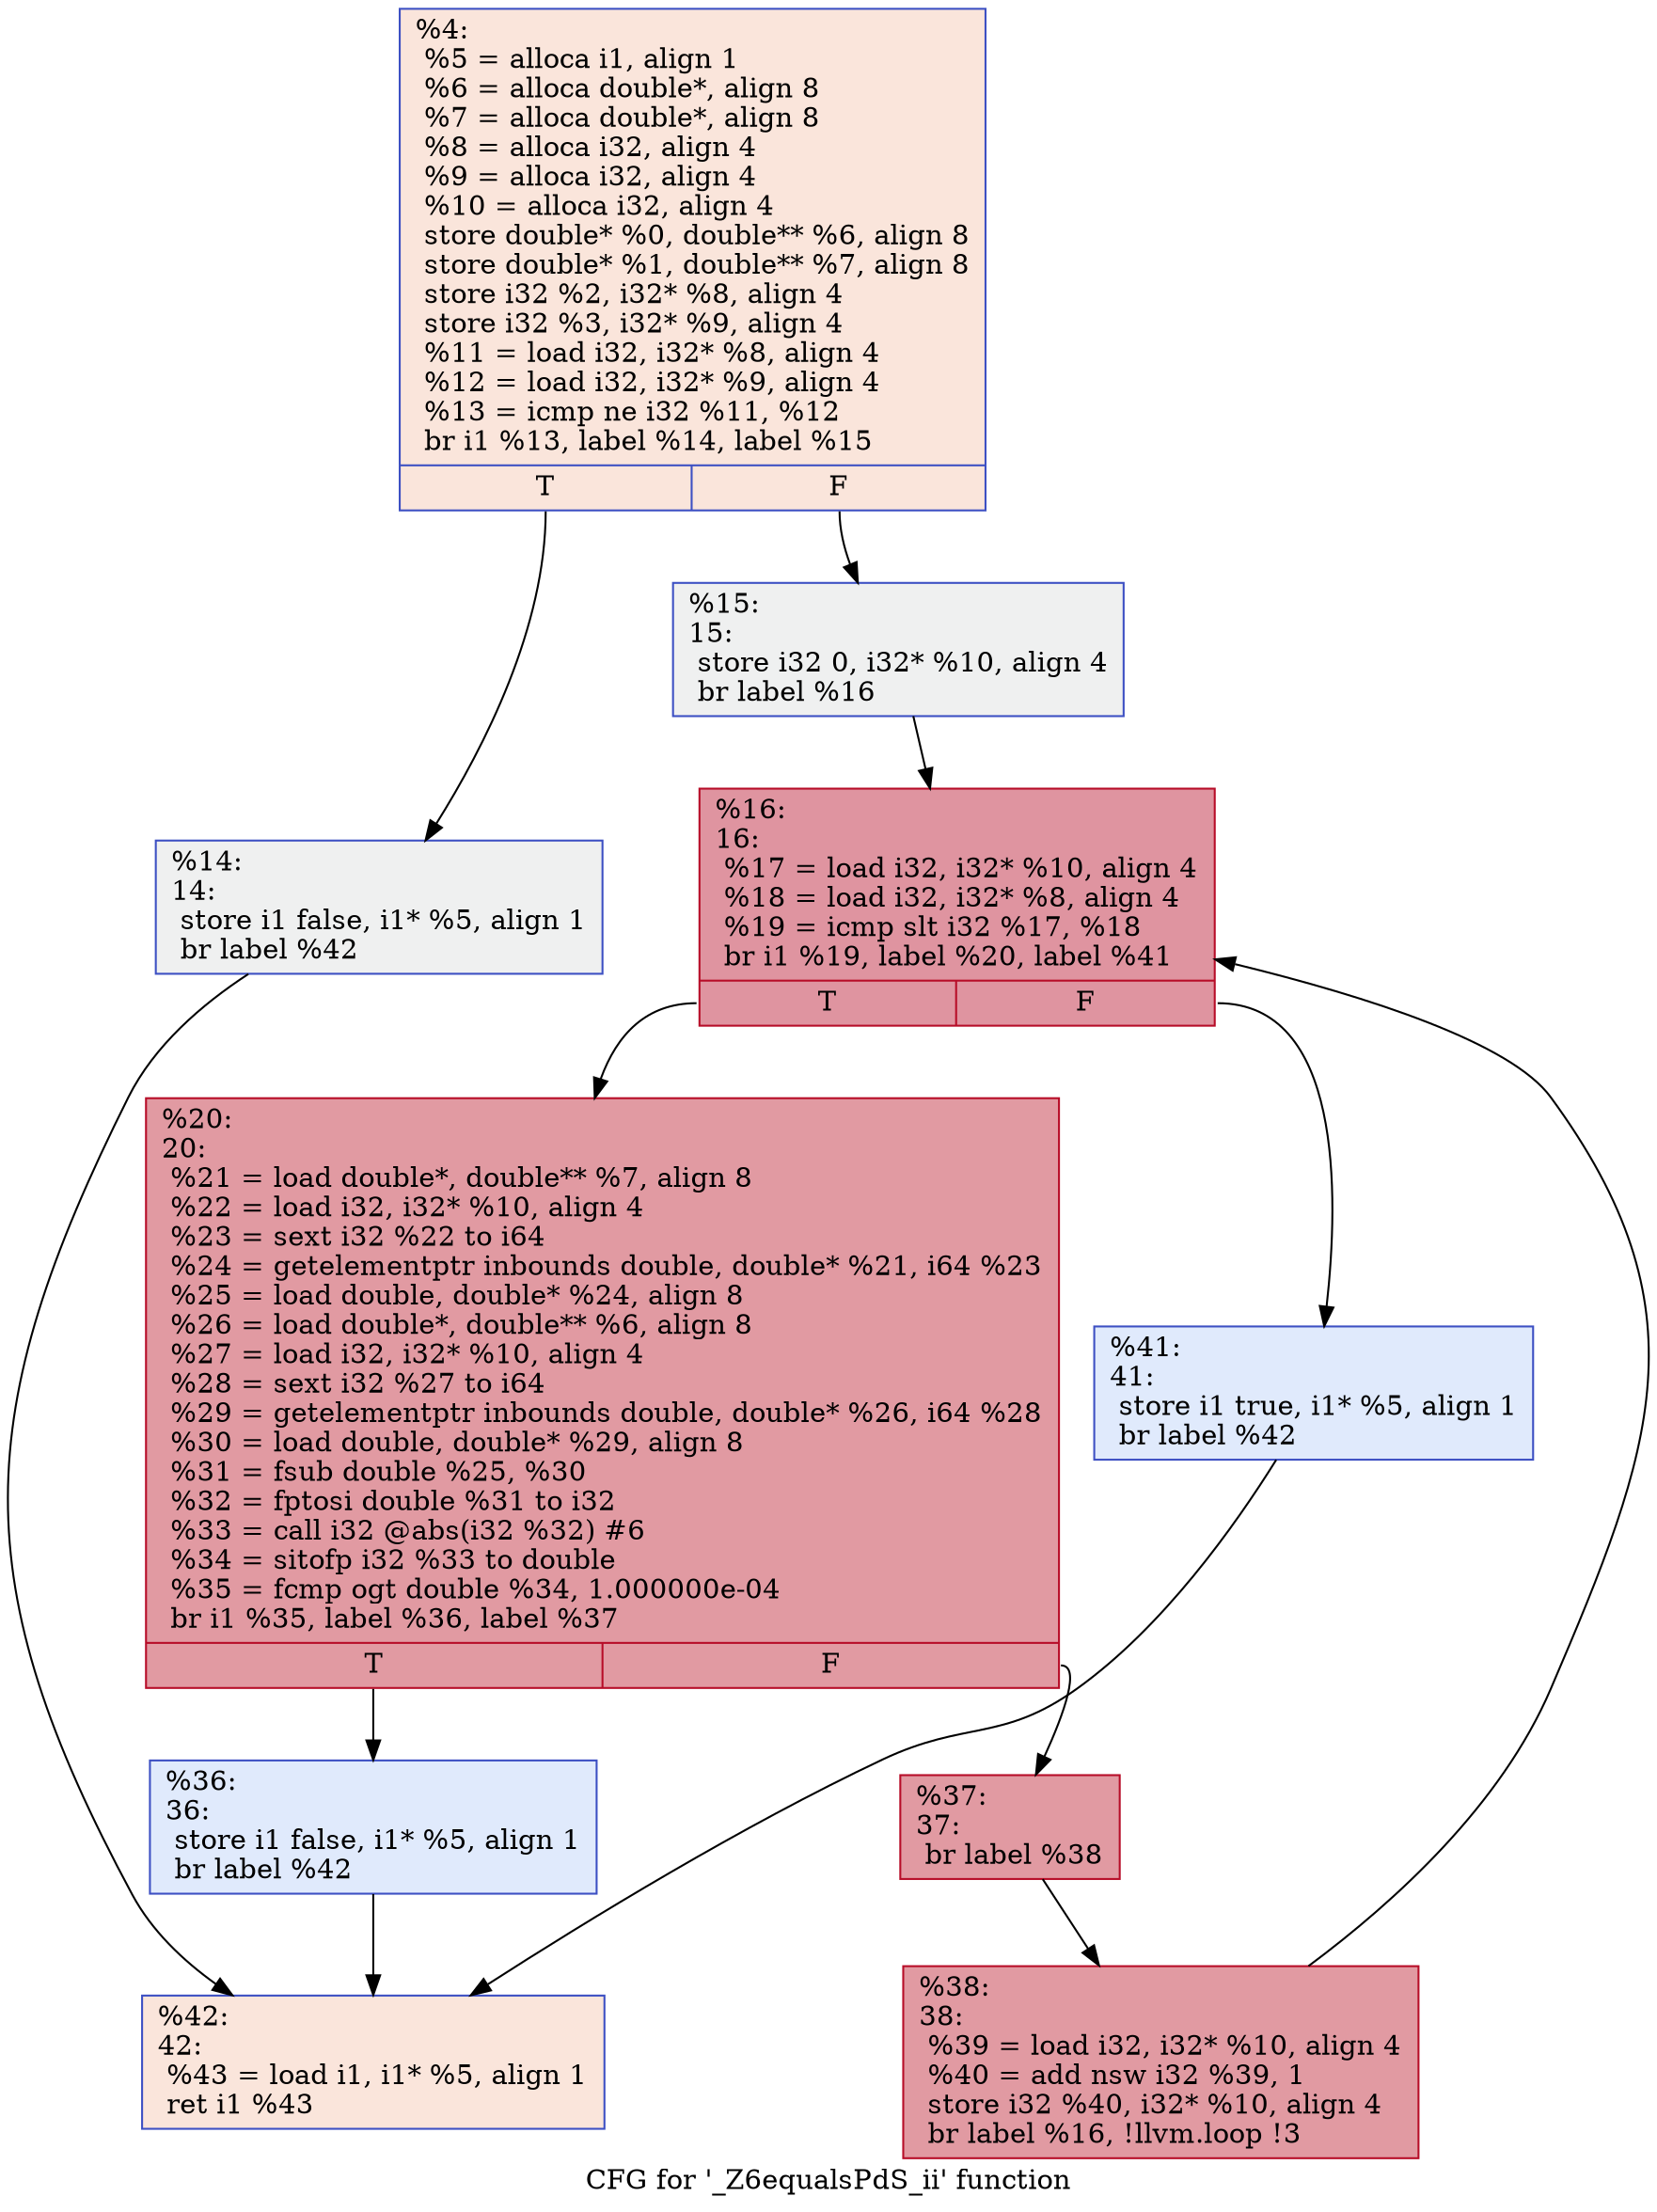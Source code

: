 digraph "CFG for '_Z6equalsPdS_ii' function" {
	label="CFG for '_Z6equalsPdS_ii' function";

	Node0x15a40271610 [shape=record,color="#3d50c3ff", style=filled, fillcolor="#f4c5ad70",label="{%4:\l  %5 = alloca i1, align 1\l  %6 = alloca double*, align 8\l  %7 = alloca double*, align 8\l  %8 = alloca i32, align 4\l  %9 = alloca i32, align 4\l  %10 = alloca i32, align 4\l  store double* %0, double** %6, align 8\l  store double* %1, double** %7, align 8\l  store i32 %2, i32* %8, align 4\l  store i32 %3, i32* %9, align 4\l  %11 = load i32, i32* %8, align 4\l  %12 = load i32, i32* %9, align 4\l  %13 = icmp ne i32 %11, %12\l  br i1 %13, label %14, label %15\l|{<s0>T|<s1>F}}"];
	Node0x15a40271610:s0 -> Node0x15a40271570;
	Node0x15a40271610:s1 -> Node0x15a40271a20;
	Node0x15a40271570 [shape=record,color="#3d50c3ff", style=filled, fillcolor="#dbdcde70",label="{%14:\l14:                                               \l  store i1 false, i1* %5, align 1\l  br label %42\l}"];
	Node0x15a40271570 -> Node0x15a40271a70;
	Node0x15a40271a20 [shape=record,color="#3d50c3ff", style=filled, fillcolor="#dbdcde70",label="{%15:\l15:                                               \l  store i32 0, i32* %10, align 4\l  br label %16\l}"];
	Node0x15a40271a20 -> Node0x15a402708f0;
	Node0x15a402708f0 [shape=record,color="#b70d28ff", style=filled, fillcolor="#b70d2870",label="{%16:\l16:                                               \l  %17 = load i32, i32* %10, align 4\l  %18 = load i32, i32* %8, align 4\l  %19 = icmp slt i32 %17, %18\l  br i1 %19, label %20, label %41\l|{<s0>T|<s1>F}}"];
	Node0x15a402708f0:s0 -> Node0x15a40270fd0;
	Node0x15a402708f0:s1 -> Node0x15a40271160;
	Node0x15a40270fd0 [shape=record,color="#b70d28ff", style=filled, fillcolor="#bb1b2c70",label="{%20:\l20:                                               \l  %21 = load double*, double** %7, align 8\l  %22 = load i32, i32* %10, align 4\l  %23 = sext i32 %22 to i64\l  %24 = getelementptr inbounds double, double* %21, i64 %23\l  %25 = load double, double* %24, align 8\l  %26 = load double*, double** %6, align 8\l  %27 = load i32, i32* %10, align 4\l  %28 = sext i32 %27 to i64\l  %29 = getelementptr inbounds double, double* %26, i64 %28\l  %30 = load double, double* %29, align 8\l  %31 = fsub double %25, %30\l  %32 = fptosi double %31 to i32\l  %33 = call i32 @abs(i32 %32) #6\l  %34 = sitofp i32 %33 to double\l  %35 = fcmp ogt double %34, 1.000000e-04\l  br i1 %35, label %36, label %37\l|{<s0>T|<s1>F}}"];
	Node0x15a40270fd0:s0 -> Node0x15a402712f0;
	Node0x15a40270fd0:s1 -> Node0x15a40270df0;
	Node0x15a402712f0 [shape=record,color="#3d50c3ff", style=filled, fillcolor="#b9d0f970",label="{%36:\l36:                                               \l  store i1 false, i1* %5, align 1\l  br label %42\l}"];
	Node0x15a402712f0 -> Node0x15a40271a70;
	Node0x15a40270df0 [shape=record,color="#b70d28ff", style=filled, fillcolor="#bb1b2c70",label="{%37:\l37:                                               \l  br label %38\l}"];
	Node0x15a40270df0 -> Node0x15a40271250;
	Node0x15a40271250 [shape=record,color="#b70d28ff", style=filled, fillcolor="#bb1b2c70",label="{%38:\l38:                                               \l  %39 = load i32, i32* %10, align 4\l  %40 = add nsw i32 %39, 1\l  store i32 %40, i32* %10, align 4\l  br label %16, !llvm.loop !3\l}"];
	Node0x15a40271250 -> Node0x15a402708f0;
	Node0x15a40271160 [shape=record,color="#3d50c3ff", style=filled, fillcolor="#b9d0f970",label="{%41:\l41:                                               \l  store i1 true, i1* %5, align 1\l  br label %42\l}"];
	Node0x15a40271160 -> Node0x15a40271a70;
	Node0x15a40271a70 [shape=record,color="#3d50c3ff", style=filled, fillcolor="#f4c5ad70",label="{%42:\l42:                                               \l  %43 = load i1, i1* %5, align 1\l  ret i1 %43\l}"];
}
